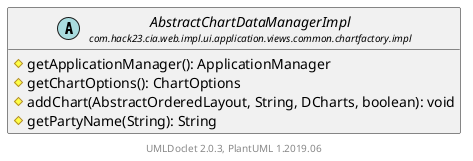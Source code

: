 @startuml
    set namespaceSeparator none
    hide empty fields
    hide empty methods

    abstract class "<size:14>AbstractChartDataManagerImpl\n<size:10>com.hack23.cia.web.impl.ui.application.views.common.chartfactory.impl" as com.hack23.cia.web.impl.ui.application.views.common.chartfactory.impl.AbstractChartDataManagerImpl [[AbstractChartDataManagerImpl.html]] {
        #getApplicationManager(): ApplicationManager
        #getChartOptions(): ChartOptions
        #addChart(AbstractOrderedLayout, String, DCharts, boolean): void
        #getPartyName(String): String
    }

    center footer UMLDoclet 2.0.3, PlantUML 1.2019.06
@enduml
